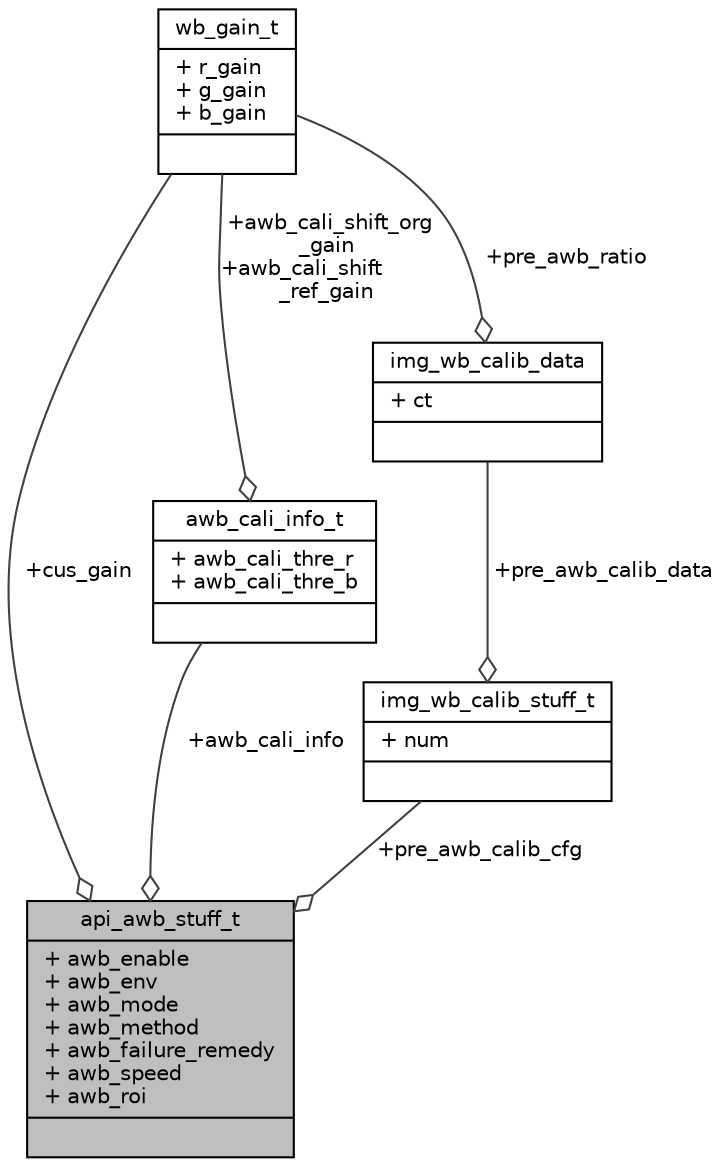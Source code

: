 digraph "api_awb_stuff_t"
{
 // INTERACTIVE_SVG=YES
 // LATEX_PDF_SIZE
  bgcolor="transparent";
  edge [fontname="Helvetica",fontsize="10",labelfontname="Helvetica",labelfontsize="10"];
  node [fontname="Helvetica",fontsize="10",shape=record];
  Node1 [label="{api_awb_stuff_t\n|+ awb_enable\l+ awb_env\l+ awb_mode\l+ awb_method\l+ awb_failure_remedy\l+ awb_speed\l+ awb_roi\l|}",height=0.2,width=0.4,color="black", fillcolor="grey75", style="filled", fontcolor="black",tooltip=" "];
  Node2 -> Node1 [color="grey25",fontsize="10",style="solid",label=" +cus_gain" ,arrowhead="odiamond",fontname="Helvetica"];
  Node2 [label="{wb_gain_t\n|+ r_gain\l+ g_gain\l+ b_gain\l|}",height=0.2,width=0.4,color="black",URL="$df/d9f/structwb__gain__t.html",tooltip="Description of wb_gain."];
  Node3 -> Node1 [color="grey25",fontsize="10",style="solid",label=" +awb_cali_info" ,arrowhead="odiamond",fontname="Helvetica"];
  Node3 [label="{awb_cali_info_t\n|+ awb_cali_thre_r\l+ awb_cali_thre_b\l|}",height=0.2,width=0.4,color="black",URL="$d8/d19/structawb__cali__info__t.html",tooltip="Description of AWB calibration information."];
  Node2 -> Node3 [color="grey25",fontsize="10",style="solid",label=" +awb_cali_shift_org\l_gain\n+awb_cali_shift\l_ref_gain" ,arrowhead="odiamond",fontname="Helvetica"];
  Node4 -> Node1 [color="grey25",fontsize="10",style="solid",label=" +pre_awb_calib_cfg" ,arrowhead="odiamond",fontname="Helvetica"];
  Node4 [label="{img_wb_calib_stuff_t\n|+ num\l|}",height=0.2,width=0.4,color="black",URL="$da/db0/structimg__wb__calib__stuff__t.html",tooltip=" "];
  Node5 -> Node4 [color="grey25",fontsize="10",style="solid",label=" +pre_awb_calib_data" ,arrowhead="odiamond",fontname="Helvetica"];
  Node5 [label="{img_wb_calib_data\n|+ ct\l|}",height=0.2,width=0.4,color="black",URL="$de/da1/structimg__wb__calib__data.html",tooltip=" "];
  Node2 -> Node5 [color="grey25",fontsize="10",style="solid",label=" +pre_awb_ratio" ,arrowhead="odiamond",fontname="Helvetica"];
}
